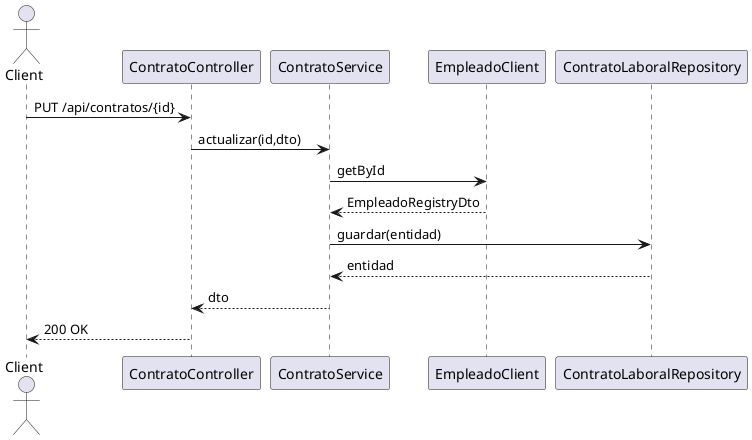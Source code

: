 @startuml
actor Client
Client -> ContratoController : PUT /api/contratos/{id}
ContratoController -> ContratoService : actualizar(id,dto)
ContratoService -> EmpleadoClient : getById
EmpleadoClient --> ContratoService : EmpleadoRegistryDto
ContratoService -> ContratoLaboralRepository : guardar(entidad)
ContratoLaboralRepository --> ContratoService : entidad
ContratoService --> ContratoController : dto
ContratoController --> Client : 200 OK
@enduml
